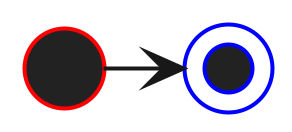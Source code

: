 {
  "sha1": "p2vv51b07bugmjpg734jk4mewhxt4q4",
  "insertion": {
    "when": "2025-06-11T17:10:47.478Z",
    "url": "https://github.com/plantuml/plantuml/pull/2229",
    "user": "plantuml@gmail.com"
  }
}
@startuml
scale 5
<style>
start {
    LineColor #red
    LineThickness 5
}
stop {
    LineColor #green
    LineThickness 5
}
end {
    LineColor #blue
    LineThickness 5
}
</style>

'[*] -> [*]
(*)->(*)
@enduml

